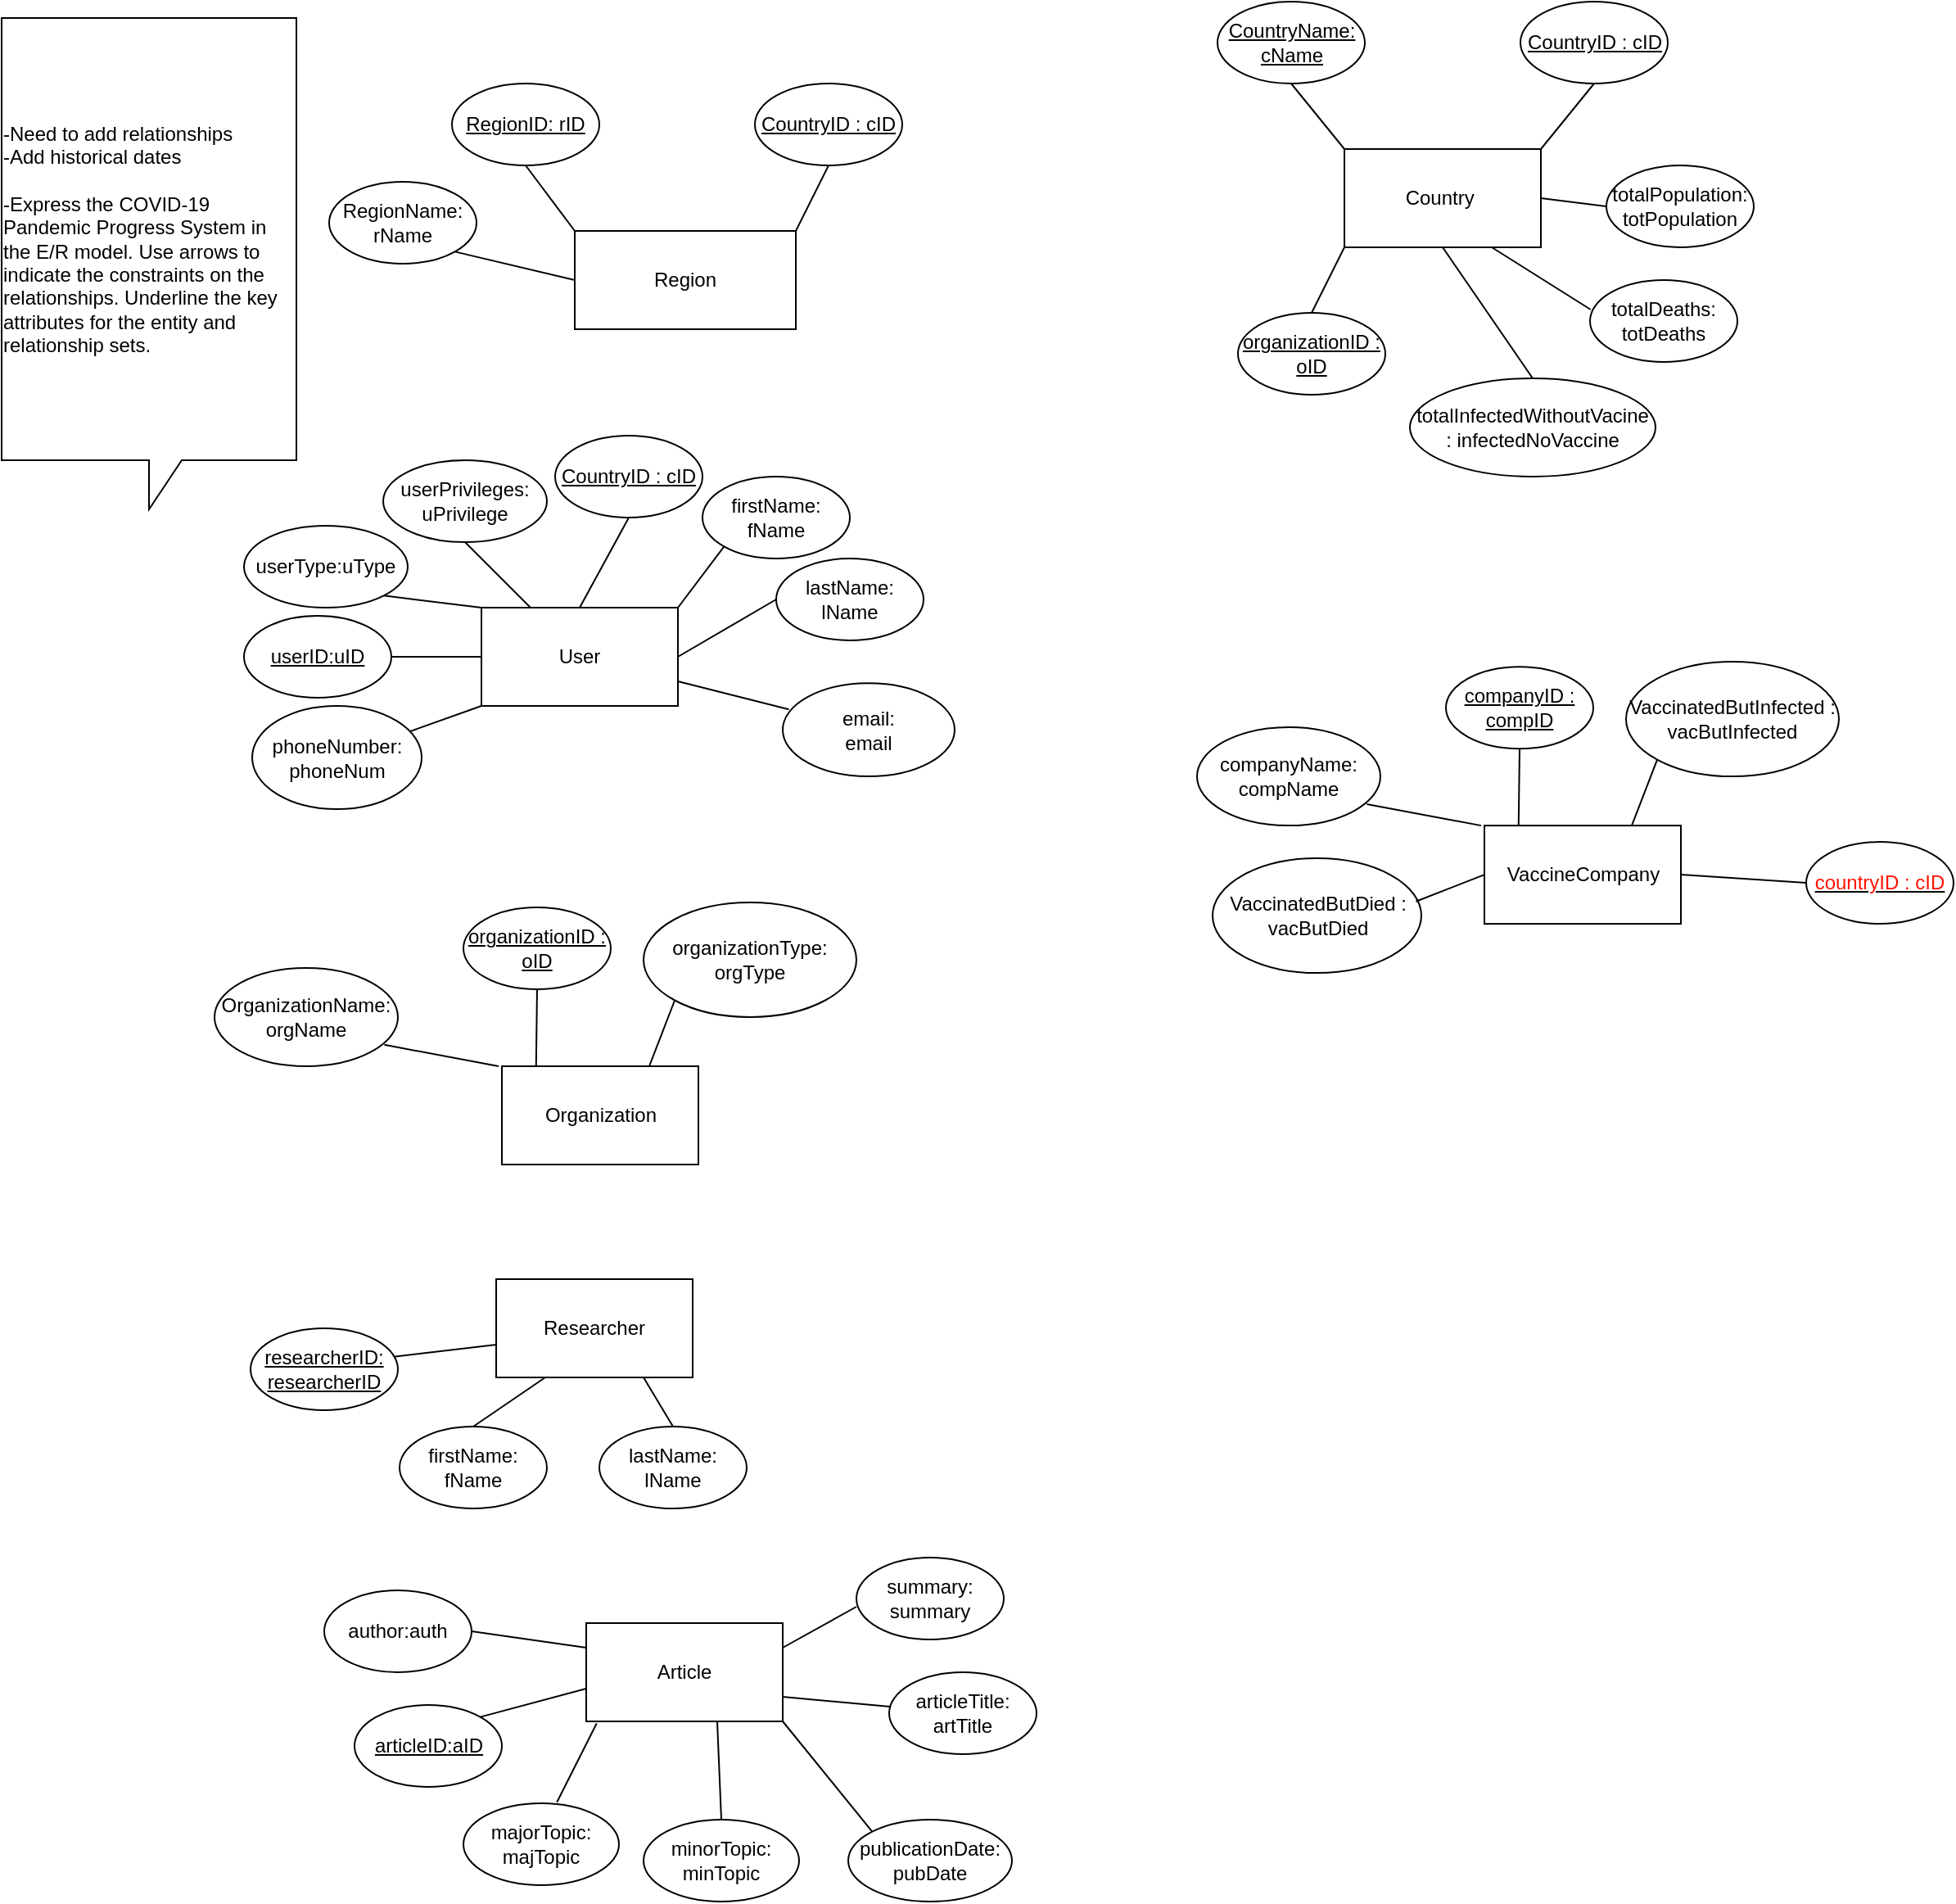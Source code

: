 <mxfile version="20.1.1" type="google"><diagram id="VMlOBFiaeG4tXrd2UGmf" name="Page-1"><mxGraphModel grid="1" page="1" gridSize="10" guides="1" tooltips="1" connect="1" arrows="1" fold="1" pageScale="1" pageWidth="850" pageHeight="1100" math="0" shadow="0"><root><mxCell id="0"/><mxCell id="1" parent="0"/><mxCell id="PHWP3C9jf9IpGGvxCugT-1" value="Country&amp;nbsp;" style="rounded=0;whiteSpace=wrap;html=1;" vertex="1" parent="1"><mxGeometry x="820" y="80" width="120" height="60" as="geometry"/></mxCell><mxCell id="PHWP3C9jf9IpGGvxCugT-2" value="Researcher" style="rounded=0;whiteSpace=wrap;html=1;" vertex="1" parent="1"><mxGeometry x="302" y="770" width="120" height="60" as="geometry"/></mxCell><mxCell id="PHWP3C9jf9IpGGvxCugT-3" value="Organization" style="rounded=0;whiteSpace=wrap;html=1;" vertex="1" parent="1"><mxGeometry x="305.5" y="640" width="120" height="60" as="geometry"/></mxCell><mxCell id="PHWP3C9jf9IpGGvxCugT-4" value="User" style="rounded=0;whiteSpace=wrap;html=1;" vertex="1" parent="1"><mxGeometry x="293" y="360" width="120" height="60" as="geometry"/></mxCell><mxCell id="PHWP3C9jf9IpGGvxCugT-5" value="Region" style="rounded=0;whiteSpace=wrap;html=1;" vertex="1" parent="1"><mxGeometry x="350" y="130" width="135" height="60" as="geometry"/></mxCell><mxCell id="KEuUZUuHSeftG-iZ9ycW-1" value="&lt;u&gt;RegionID: rID&lt;/u&gt;" style="ellipse;whiteSpace=wrap;html=1;" vertex="1" parent="1"><mxGeometry x="275" y="40" width="90" height="50" as="geometry"/></mxCell><mxCell id="KEuUZUuHSeftG-iZ9ycW-2" value="&lt;u&gt;CountryID : cID&lt;/u&gt;" style="ellipse;whiteSpace=wrap;html=1;" vertex="1" parent="1"><mxGeometry x="460" y="40" width="90" height="50" as="geometry"/></mxCell><mxCell id="KEuUZUuHSeftG-iZ9ycW-3" value="" style="endArrow=none;html=1;rounded=0;entryX=0.5;entryY=1;entryDx=0;entryDy=0;exitX=0;exitY=0;exitDx=0;exitDy=0;" edge="1" parent="1" source="PHWP3C9jf9IpGGvxCugT-5" target="KEuUZUuHSeftG-iZ9ycW-1"><mxGeometry width="50" height="50" relative="1" as="geometry"><mxPoint x="400" y="220" as="sourcePoint"/><mxPoint x="450" y="170" as="targetPoint"/></mxGeometry></mxCell><mxCell id="KEuUZUuHSeftG-iZ9ycW-4" value="" style="endArrow=none;html=1;rounded=0;entryX=0.5;entryY=1;entryDx=0;entryDy=0;" edge="1" parent="1" target="KEuUZUuHSeftG-iZ9ycW-2"><mxGeometry width="50" height="50" relative="1" as="geometry"><mxPoint x="485" y="130" as="sourcePoint"/><mxPoint x="535" y="80" as="targetPoint"/></mxGeometry></mxCell><mxCell id="KEuUZUuHSeftG-iZ9ycW-5" value="Article" style="rounded=0;whiteSpace=wrap;html=1;" vertex="1" parent="1"><mxGeometry x="357" y="980" width="120" height="60" as="geometry"/></mxCell><mxCell id="ln50ab_qKc9YWz2PbUHU-1" value="RegionName: rName" style="ellipse;whiteSpace=wrap;html=1;" vertex="1" parent="1"><mxGeometry x="200" y="100" width="90" height="50" as="geometry"/></mxCell><mxCell id="ln50ab_qKc9YWz2PbUHU-4" value="" style="endArrow=none;html=1;rounded=0;entryX=1;entryY=1;entryDx=0;entryDy=0;exitX=0;exitY=0.5;exitDx=0;exitDy=0;" edge="1" parent="1" source="PHWP3C9jf9IpGGvxCugT-5" target="ln50ab_qKc9YWz2PbUHU-1"><mxGeometry width="50" height="50" relative="1" as="geometry"><mxPoint x="335" y="160" as="sourcePoint"/><mxPoint x="290" y="120" as="targetPoint"/></mxGeometry></mxCell><mxCell id="ln50ab_qKc9YWz2PbUHU-7" value="&lt;u&gt;CountryName: cName&lt;/u&gt;" style="ellipse;whiteSpace=wrap;html=1;" vertex="1" parent="1"><mxGeometry x="742.5" y="-10" width="90" height="50" as="geometry"/></mxCell><mxCell id="ln50ab_qKc9YWz2PbUHU-8" value="&lt;u&gt;CountryID : cID&lt;/u&gt;" style="ellipse;whiteSpace=wrap;html=1;" vertex="1" parent="1"><mxGeometry x="927.5" y="-10" width="90" height="50" as="geometry"/></mxCell><mxCell id="ln50ab_qKc9YWz2PbUHU-9" value="" style="endArrow=none;html=1;rounded=0;entryX=0.5;entryY=1;entryDx=0;entryDy=0;exitX=0;exitY=0;exitDx=0;exitDy=0;" edge="1" parent="1" source="PHWP3C9jf9IpGGvxCugT-1" target="ln50ab_qKc9YWz2PbUHU-7"><mxGeometry width="50" height="50" relative="1" as="geometry"><mxPoint x="817.5" y="80" as="sourcePoint"/><mxPoint x="917.5" y="120" as="targetPoint"/></mxGeometry></mxCell><mxCell id="ln50ab_qKc9YWz2PbUHU-10" value="" style="endArrow=none;html=1;rounded=0;entryX=0.5;entryY=1;entryDx=0;entryDy=0;exitX=1;exitY=0;exitDx=0;exitDy=0;" edge="1" parent="1" source="PHWP3C9jf9IpGGvxCugT-1" target="ln50ab_qKc9YWz2PbUHU-8"><mxGeometry width="50" height="50" relative="1" as="geometry"><mxPoint x="952.5" y="80" as="sourcePoint"/><mxPoint x="1002.5" y="30" as="targetPoint"/></mxGeometry></mxCell><mxCell id="ln50ab_qKc9YWz2PbUHU-13" value="totalDeaths: totDeaths" style="ellipse;whiteSpace=wrap;html=1;" vertex="1" parent="1"><mxGeometry x="970" y="160" width="90" height="50" as="geometry"/></mxCell><mxCell id="ln50ab_qKc9YWz2PbUHU-14" value="" style="endArrow=none;html=1;rounded=0;entryX=0.004;entryY=0.36;entryDx=0;entryDy=0;exitX=0.75;exitY=1;exitDx=0;exitDy=0;entryPerimeter=0;" edge="1" parent="1" source="PHWP3C9jf9IpGGvxCugT-1" target="ln50ab_qKc9YWz2PbUHU-13"><mxGeometry width="50" height="50" relative="1" as="geometry"><mxPoint x="950" y="120" as="sourcePoint"/><mxPoint x="990" y="125" as="targetPoint"/><Array as="points"/></mxGeometry></mxCell><mxCell id="ln50ab_qKc9YWz2PbUHU-17" value="totalPopulation: totPopulation" style="ellipse;whiteSpace=wrap;html=1;" vertex="1" parent="1"><mxGeometry x="980" y="90" width="90" height="50" as="geometry"/></mxCell><mxCell id="ln50ab_qKc9YWz2PbUHU-18" value="" style="endArrow=none;html=1;rounded=0;entryX=0;entryY=0.5;entryDx=0;entryDy=0;exitX=1;exitY=0.5;exitDx=0;exitDy=0;" edge="1" parent="1" target="ln50ab_qKc9YWz2PbUHU-17"><mxGeometry width="50" height="50" relative="1" as="geometry"><mxPoint x="940" y="110" as="sourcePoint"/><mxPoint x="1055" y="130" as="targetPoint"/></mxGeometry></mxCell><mxCell id="ln50ab_qKc9YWz2PbUHU-23" value="totalInfectedWithoutVacine : infectedNoVaccine" style="ellipse;whiteSpace=wrap;html=1;" vertex="1" parent="1"><mxGeometry x="860" y="220" width="150" height="60" as="geometry"/></mxCell><mxCell id="ln50ab_qKc9YWz2PbUHU-24" value="" style="endArrow=none;html=1;rounded=0;entryX=0.5;entryY=0;entryDx=0;entryDy=0;exitX=0.5;exitY=1;exitDx=0;exitDy=0;" edge="1" parent="1" source="PHWP3C9jf9IpGGvxCugT-1" target="ln50ab_qKc9YWz2PbUHU-23"><mxGeometry width="50" height="50" relative="1" as="geometry"><mxPoint x="820" y="250" as="sourcePoint"/><mxPoint x="935" y="270" as="targetPoint"/></mxGeometry></mxCell><mxCell id="dOyWmhjCViQ8oujJiNyV-2" value="userType:uType" style="ellipse;whiteSpace=wrap;html=1;" vertex="1" parent="1"><mxGeometry x="148" y="310" width="100" height="50" as="geometry"/></mxCell><mxCell id="dOyWmhjCViQ8oujJiNyV-4" value="" style="endArrow=none;html=1;rounded=0;entryX=0;entryY=0;entryDx=0;entryDy=0;exitX=1;exitY=1;exitDx=0;exitDy=0;" edge="1" parent="1" source="dOyWmhjCViQ8oujJiNyV-2" target="PHWP3C9jf9IpGGvxCugT-4"><mxGeometry width="50" height="50" relative="1" as="geometry"><mxPoint x="188" y="310" as="sourcePoint"/><mxPoint x="238" y="260" as="targetPoint"/><Array as="points"/></mxGeometry></mxCell><mxCell id="dOyWmhjCViQ8oujJiNyV-5" value="userPrivileges: uPrivilege" style="ellipse;whiteSpace=wrap;html=1;color='red';" vertex="1" parent="1"><mxGeometry x="233" y="270" width="100" height="50" as="geometry"/></mxCell><mxCell id="dOyWmhjCViQ8oujJiNyV-6" value="" style="endArrow=none;html=1;rounded=0;entryX=0.25;entryY=0;entryDx=0;entryDy=0;exitX=0.5;exitY=1;exitDx=0;exitDy=0;" edge="1" parent="1" source="dOyWmhjCViQ8oujJiNyV-5" target="PHWP3C9jf9IpGGvxCugT-4"><mxGeometry width="50" height="50" relative="1" as="geometry"><mxPoint x="328" y="280" as="sourcePoint"/><mxPoint x="433.0" y="330.0" as="targetPoint"/><Array as="points"/></mxGeometry></mxCell><mxCell id="dOyWmhjCViQ8oujJiNyV-7" value="&lt;u&gt;userID:uID&lt;/u&gt;" style="ellipse;whiteSpace=wrap;html=1;" vertex="1" parent="1"><mxGeometry x="148" y="365" width="90" height="50" as="geometry"/></mxCell><mxCell id="dOyWmhjCViQ8oujJiNyV-8" value="" style="endArrow=none;html=1;rounded=0;entryX=0;entryY=0.5;entryDx=0;entryDy=0;exitX=1;exitY=0.5;exitDx=0;exitDy=0;" edge="1" parent="1" source="dOyWmhjCViQ8oujJiNyV-7" target="PHWP3C9jf9IpGGvxCugT-4"><mxGeometry width="50" height="50" relative="1" as="geometry"><mxPoint x="173" y="400" as="sourcePoint"/><mxPoint x="278.0" y="450.0" as="targetPoint"/><Array as="points"/></mxGeometry></mxCell><mxCell id="dOyWmhjCViQ8oujJiNyV-9" value="&lt;u&gt;articleID:aID&lt;/u&gt;" style="ellipse;whiteSpace=wrap;html=1;" vertex="1" parent="1"><mxGeometry x="215.5" y="1030" width="90" height="50" as="geometry"/></mxCell><mxCell id="dOyWmhjCViQ8oujJiNyV-10" value="" style="endArrow=none;html=1;rounded=0;entryX=0;entryY=1;entryDx=0;entryDy=0;exitX=1;exitY=0;exitDx=0;exitDy=0;" edge="1" parent="1" source="dOyWmhjCViQ8oujJiNyV-9"><mxGeometry width="50" height="50" relative="1" as="geometry"><mxPoint x="322" y="1060" as="sourcePoint"/><mxPoint x="357.0" y="1020" as="targetPoint"/><Array as="points"/></mxGeometry></mxCell><mxCell id="dOyWmhjCViQ8oujJiNyV-12" value="author:auth" style="ellipse;whiteSpace=wrap;html=1;" vertex="1" parent="1"><mxGeometry x="197" y="960" width="90" height="50" as="geometry"/></mxCell><mxCell id="dOyWmhjCViQ8oujJiNyV-13" value="" style="endArrow=none;html=1;rounded=0;entryX=0;entryY=0.25;entryDx=0;entryDy=0;exitX=1;exitY=0.5;exitDx=0;exitDy=0;" edge="1" parent="1" source="dOyWmhjCViQ8oujJiNyV-12" target="KEuUZUuHSeftG-iZ9ycW-5"><mxGeometry width="50" height="50" relative="1" as="geometry"><mxPoint x="282" y="980" as="sourcePoint"/><mxPoint x="342" y="990" as="targetPoint"/><Array as="points"/></mxGeometry></mxCell><mxCell id="ln50ab_qKc9YWz2PbUHU-25" value="OrganizationName: orgName" style="ellipse;whiteSpace=wrap;html=1;" vertex="1" parent="1"><mxGeometry x="130" y="580" width="112" height="60" as="geometry"/></mxCell><mxCell id="ln50ab_qKc9YWz2PbUHU-27" value="" style="endArrow=none;html=1;rounded=0;entryX=0.926;entryY=0.782;entryDx=0;entryDy=0;exitX=0;exitY=0;exitDx=0;exitDy=0;entryPerimeter=0;" edge="1" parent="1" target="ln50ab_qKc9YWz2PbUHU-25"><mxGeometry width="50" height="50" relative="1" as="geometry"><mxPoint x="303.5" y="640" as="sourcePoint"/><mxPoint x="403.5" y="680" as="targetPoint"/></mxGeometry></mxCell><mxCell id="dOyWmhjCViQ8oujJiNyV-14" value="majorTopic: &lt;br&gt;majTopic" style="ellipse;whiteSpace=wrap;html=1;" vertex="1" parent="1"><mxGeometry x="282" y="1090" width="95" height="50" as="geometry"/></mxCell><mxCell id="dOyWmhjCViQ8oujJiNyV-15" value="" style="endArrow=none;html=1;rounded=0;exitX=0.601;exitY=-0.012;exitDx=0;exitDy=0;exitPerimeter=0;entryX=0.053;entryY=1.021;entryDx=0;entryDy=0;entryPerimeter=0;" edge="1" parent="1" source="dOyWmhjCViQ8oujJiNyV-14" target="KEuUZUuHSeftG-iZ9ycW-5"><mxGeometry width="50" height="50" relative="1" as="geometry"><mxPoint x="359.5" y="1100" as="sourcePoint"/><mxPoint x="360" y="1040" as="targetPoint"/><Array as="points"/></mxGeometry></mxCell><mxCell id="dOyWmhjCViQ8oujJiNyV-20" value="minorTopic: &lt;br&gt;minTopic" style="ellipse;whiteSpace=wrap;html=1;" vertex="1" parent="1"><mxGeometry x="392" y="1100" width="95" height="50" as="geometry"/></mxCell><mxCell id="dOyWmhjCViQ8oujJiNyV-21" value="" style="endArrow=none;html=1;rounded=0;entryX=0.75;entryY=1;entryDx=0;entryDy=0;exitX=0.5;exitY=0;exitDx=0;exitDy=0;" edge="1" parent="1" source="dOyWmhjCViQ8oujJiNyV-20"><mxGeometry width="50" height="50" relative="1" as="geometry"><mxPoint x="454.12" y="1100" as="sourcePoint"/><mxPoint x="437" y="1040" as="targetPoint"/><Array as="points"/></mxGeometry></mxCell><mxCell id="ln50ab_qKc9YWz2PbUHU-29" value="organizationType: orgType" style="ellipse;whiteSpace=wrap;html=1;" vertex="1" parent="1"><mxGeometry x="392" y="540" width="130" height="70" as="geometry"/></mxCell><mxCell id="ln50ab_qKc9YWz2PbUHU-30" value="" style="endArrow=none;html=1;rounded=0;entryX=0;entryY=1;entryDx=0;entryDy=0;exitX=0.75;exitY=0;exitDx=0;exitDy=0;" edge="1" parent="1" source="PHWP3C9jf9IpGGvxCugT-3" target="ln50ab_qKc9YWz2PbUHU-29"><mxGeometry width="50" height="50" relative="1" as="geometry"><mxPoint x="475.5" y="730" as="sourcePoint"/><mxPoint x="538" y="680" as="targetPoint"/></mxGeometry></mxCell><mxCell id="dOyWmhjCViQ8oujJiNyV-23" value="summary:&lt;br&gt;summary" style="ellipse;whiteSpace=wrap;html=1;" vertex="1" parent="1"><mxGeometry x="522" y="940" width="90" height="50" as="geometry"/></mxCell><mxCell id="dOyWmhjCViQ8oujJiNyV-24" value="" style="endArrow=none;html=1;rounded=0;exitX=1;exitY=0.25;exitDx=0;exitDy=0;" edge="1" parent="1" source="KEuUZUuHSeftG-iZ9ycW-5"><mxGeometry width="50" height="50" relative="1" as="geometry"><mxPoint x="592" y="960" as="sourcePoint"/><mxPoint x="522" y="970" as="targetPoint"/><Array as="points"/></mxGeometry></mxCell><mxCell id="dOyWmhjCViQ8oujJiNyV-25" value="articleTitle: &lt;br&gt;artTitle" style="ellipse;whiteSpace=wrap;html=1;" vertex="1" parent="1"><mxGeometry x="542" y="1010" width="90" height="50" as="geometry"/></mxCell><mxCell id="dOyWmhjCViQ8oujJiNyV-26" value="" style="endArrow=none;html=1;rounded=0;exitX=1;exitY=0.75;exitDx=0;exitDy=0;" edge="1" parent="1" source="KEuUZUuHSeftG-iZ9ycW-5" target="dOyWmhjCViQ8oujJiNyV-25"><mxGeometry width="50" height="50" relative="1" as="geometry"><mxPoint x="612" y="1020" as="sourcePoint"/><mxPoint x="692.0" y="1040" as="targetPoint"/><Array as="points"/></mxGeometry></mxCell><mxCell id="dOyWmhjCViQ8oujJiNyV-27" value="publicationDate:&lt;br&gt;pubDate" style="ellipse;whiteSpace=wrap;html=1;" vertex="1" parent="1"><mxGeometry x="517" y="1100" width="100" height="50" as="geometry"/></mxCell><mxCell id="dOyWmhjCViQ8oujJiNyV-28" value="" style="endArrow=none;html=1;rounded=0;entryX=0;entryY=0;entryDx=0;entryDy=0;exitX=1;exitY=1;exitDx=0;exitDy=0;" edge="1" parent="1" source="KEuUZUuHSeftG-iZ9ycW-5" target="dOyWmhjCViQ8oujJiNyV-27"><mxGeometry width="50" height="50" relative="1" as="geometry"><mxPoint x="602" y="1090" as="sourcePoint"/><mxPoint x="682.0" y="1110" as="targetPoint"/><Array as="points"/></mxGeometry></mxCell><mxCell id="dOyWmhjCViQ8oujJiNyV-29" value="&lt;u&gt;researcherID:&lt;br&gt;researcherID&lt;/u&gt;" style="ellipse;whiteSpace=wrap;html=1;" vertex="1" parent="1"><mxGeometry x="152" y="800" width="90" height="50" as="geometry"/></mxCell><mxCell id="dOyWmhjCViQ8oujJiNyV-30" value="" style="endArrow=none;html=1;rounded=0;entryX=0;entryY=0.5;entryDx=0;entryDy=0;exitX=0.972;exitY=0.347;exitDx=0;exitDy=0;exitPerimeter=0;" edge="1" parent="1" source="dOyWmhjCViQ8oujJiNyV-29"><mxGeometry width="50" height="50" relative="1" as="geometry"><mxPoint x="222" y="790" as="sourcePoint"/><mxPoint x="302.0" y="810" as="targetPoint"/><Array as="points"/></mxGeometry></mxCell><mxCell id="dOyWmhjCViQ8oujJiNyV-32" value="firstName:&lt;br&gt;fName" style="ellipse;whiteSpace=wrap;html=1;" vertex="1" parent="1"><mxGeometry x="243" y="860" width="90" height="50" as="geometry"/></mxCell><mxCell id="dOyWmhjCViQ8oujJiNyV-33" value="" style="endArrow=none;html=1;rounded=0;exitX=0.5;exitY=0;exitDx=0;exitDy=0;entryX=0.25;entryY=1;entryDx=0;entryDy=0;" edge="1" parent="1" source="dOyWmhjCViQ8oujJiNyV-32" target="PHWP3C9jf9IpGGvxCugT-2"><mxGeometry width="50" height="50" relative="1" as="geometry"><mxPoint x="365.5" y="860" as="sourcePoint"/><mxPoint x="341" y="830" as="targetPoint"/><Array as="points"/></mxGeometry></mxCell><mxCell id="dOyWmhjCViQ8oujJiNyV-34" value="lastName:&lt;br&gt;lName" style="ellipse;whiteSpace=wrap;html=1;" vertex="1" parent="1"><mxGeometry x="365" y="860" width="90" height="50" as="geometry"/></mxCell><mxCell id="dOyWmhjCViQ8oujJiNyV-35" value="" style="endArrow=none;html=1;rounded=0;entryX=0.75;entryY=1;entryDx=0;entryDy=0;exitX=0.5;exitY=0;exitDx=0;exitDy=0;" edge="1" parent="1" source="dOyWmhjCViQ8oujJiNyV-34" target="PHWP3C9jf9IpGGvxCugT-2"><mxGeometry width="50" height="50" relative="1" as="geometry"><mxPoint x="492" y="850" as="sourcePoint"/><mxPoint x="572.0" y="870" as="targetPoint"/><Array as="points"/></mxGeometry></mxCell><mxCell id="ln50ab_qKc9YWz2PbUHU-33" value="&lt;u&gt;organizationID : oID&lt;/u&gt;" style="ellipse;whiteSpace=wrap;html=1;" vertex="1" parent="1"><mxGeometry x="282" y="543.06" width="90" height="50" as="geometry"/></mxCell><mxCell id="ln50ab_qKc9YWz2PbUHU-34" value="" style="endArrow=none;html=1;rounded=0;entryX=0.5;entryY=1;entryDx=0;entryDy=0;exitX=0.049;exitY=-0.051;exitDx=0;exitDy=0;exitPerimeter=0;" edge="1" parent="1" target="ln50ab_qKc9YWz2PbUHU-33"><mxGeometry width="50" height="50" relative="1" as="geometry"><mxPoint x="326.38" y="640" as="sourcePoint"/><mxPoint x="503.5" y="593.06" as="targetPoint"/></mxGeometry></mxCell><mxCell id="dOyWmhjCViQ8oujJiNyV-37" value="firstName:&lt;br&gt;fName" style="ellipse;whiteSpace=wrap;html=1;" vertex="1" parent="1"><mxGeometry x="428" y="280" width="90" height="50" as="geometry"/></mxCell><mxCell id="dOyWmhjCViQ8oujJiNyV-38" value="" style="endArrow=none;html=1;rounded=0;entryX=1;entryY=0;entryDx=0;entryDy=0;exitX=0;exitY=1;exitDx=0;exitDy=0;" edge="1" parent="1" source="dOyWmhjCViQ8oujJiNyV-37" target="PHWP3C9jf9IpGGvxCugT-4"><mxGeometry width="50" height="50" relative="1" as="geometry"><mxPoint x="443" y="340" as="sourcePoint"/><mxPoint x="588.0" y="320" as="targetPoint"/><Array as="points"/></mxGeometry></mxCell><mxCell id="dOyWmhjCViQ8oujJiNyV-39" value="lastName:&lt;br&gt;lName" style="ellipse;whiteSpace=wrap;html=1;" vertex="1" parent="1"><mxGeometry x="473" y="330" width="90" height="50" as="geometry"/></mxCell><mxCell id="dOyWmhjCViQ8oujJiNyV-40" value="" style="endArrow=none;html=1;rounded=0;entryX=1;entryY=0.5;entryDx=0;entryDy=0;exitX=0;exitY=0.5;exitDx=0;exitDy=0;" edge="1" parent="1" source="dOyWmhjCViQ8oujJiNyV-39" target="PHWP3C9jf9IpGGvxCugT-4"><mxGeometry width="50" height="50" relative="1" as="geometry"><mxPoint x="455.5" y="400" as="sourcePoint"/><mxPoint x="425.5" y="420" as="targetPoint"/><Array as="points"/></mxGeometry></mxCell><mxCell id="ln50ab_qKc9YWz2PbUHU-35" value="VaccineCompany" style="rounded=0;whiteSpace=wrap;html=1;" vertex="1" parent="1"><mxGeometry x="905.5" y="493.06" width="120" height="60" as="geometry"/></mxCell><mxCell id="ln50ab_qKc9YWz2PbUHU-36" value="companyName: compName" style="ellipse;whiteSpace=wrap;html=1;" vertex="1" parent="1"><mxGeometry x="730" y="433.06" width="112" height="60" as="geometry"/></mxCell><mxCell id="ln50ab_qKc9YWz2PbUHU-37" value="&lt;u&gt;&lt;font color=&quot;#ff1303&quot;&gt;countryID : cID&lt;/font&gt;&lt;/u&gt;" style="ellipse;whiteSpace=wrap;html=1;" vertex="1" parent="1"><mxGeometry x="1102" y="503.06" width="90" height="50" as="geometry"/></mxCell><mxCell id="ln50ab_qKc9YWz2PbUHU-38" value="" style="endArrow=none;html=1;rounded=0;entryX=0.926;entryY=0.782;entryDx=0;entryDy=0;exitX=0;exitY=0;exitDx=0;exitDy=0;entryPerimeter=0;" edge="1" parent="1" target="ln50ab_qKc9YWz2PbUHU-36"><mxGeometry width="50" height="50" relative="1" as="geometry"><mxPoint x="903.5" y="493.06" as="sourcePoint"/><mxPoint x="1003.5" y="533.06" as="targetPoint"/></mxGeometry></mxCell><mxCell id="ln50ab_qKc9YWz2PbUHU-39" value="" style="endArrow=none;html=1;rounded=0;entryX=0;entryY=0.5;entryDx=0;entryDy=0;exitX=1;exitY=0.5;exitDx=0;exitDy=0;" edge="1" parent="1" source="ln50ab_qKc9YWz2PbUHU-35" target="ln50ab_qKc9YWz2PbUHU-37"><mxGeometry width="50" height="50" relative="1" as="geometry"><mxPoint x="1032" y="533.06" as="sourcePoint"/><mxPoint x="1403.5" y="379.59" as="targetPoint"/></mxGeometry></mxCell><mxCell id="ln50ab_qKc9YWz2PbUHU-40" value="VaccinatedButInfected : vacButInfected" style="ellipse;whiteSpace=wrap;html=1;" vertex="1" parent="1"><mxGeometry x="992" y="393.06" width="130" height="70" as="geometry"/></mxCell><mxCell id="ln50ab_qKc9YWz2PbUHU-41" value="" style="endArrow=none;html=1;rounded=0;entryX=0;entryY=1;entryDx=0;entryDy=0;exitX=0.75;exitY=0;exitDx=0;exitDy=0;" edge="1" parent="1" source="ln50ab_qKc9YWz2PbUHU-35" target="ln50ab_qKc9YWz2PbUHU-40"><mxGeometry width="50" height="50" relative="1" as="geometry"><mxPoint x="1075.5" y="583.06" as="sourcePoint"/><mxPoint x="1138" y="533.06" as="targetPoint"/></mxGeometry></mxCell><mxCell id="ln50ab_qKc9YWz2PbUHU-42" value="VaccinatedButDied : vacButDied" style="ellipse;whiteSpace=wrap;html=1;" vertex="1" parent="1"><mxGeometry x="739.5" y="513.06" width="127.5" height="70" as="geometry"/></mxCell><mxCell id="ln50ab_qKc9YWz2PbUHU-43" value="" style="endArrow=none;html=1;rounded=0;exitX=0;exitY=0.5;exitDx=0;exitDy=0;entryX=0.974;entryY=0.376;entryDx=0;entryDy=0;entryPerimeter=0;" edge="1" parent="1" source="ln50ab_qKc9YWz2PbUHU-35" target="ln50ab_qKc9YWz2PbUHU-42"><mxGeometry width="50" height="50" relative="1" as="geometry"><mxPoint x="1025.5" y="603.06" as="sourcePoint"/><mxPoint x="872" y="543.06" as="targetPoint"/></mxGeometry></mxCell><mxCell id="ln50ab_qKc9YWz2PbUHU-44" value="&lt;u&gt;companyID : compID&lt;/u&gt;" style="ellipse;whiteSpace=wrap;html=1;" vertex="1" parent="1"><mxGeometry x="882" y="396.12" width="90" height="50" as="geometry"/></mxCell><mxCell id="ln50ab_qKc9YWz2PbUHU-45" value="" style="endArrow=none;html=1;rounded=0;entryX=0.5;entryY=1;entryDx=0;entryDy=0;exitX=0.049;exitY=-0.051;exitDx=0;exitDy=0;exitPerimeter=0;" edge="1" parent="1" target="ln50ab_qKc9YWz2PbUHU-44"><mxGeometry width="50" height="50" relative="1" as="geometry"><mxPoint x="926.38" y="493.06" as="sourcePoint"/><mxPoint x="1103.5" y="446.12" as="targetPoint"/></mxGeometry></mxCell><mxCell id="ln50ab_qKc9YWz2PbUHU-46" value="&lt;u&gt;organizationID : oID&lt;/u&gt;" style="ellipse;whiteSpace=wrap;html=1;" vertex="1" parent="1"><mxGeometry x="755" y="180" width="90" height="50" as="geometry"/></mxCell><mxCell id="ln50ab_qKc9YWz2PbUHU-47" value="" style="endArrow=none;html=1;rounded=0;entryX=0.5;entryY=0;entryDx=0;entryDy=0;exitX=0;exitY=1;exitDx=0;exitDy=0;" edge="1" parent="1" source="PHWP3C9jf9IpGGvxCugT-1" target="ln50ab_qKc9YWz2PbUHU-46"><mxGeometry width="50" height="50" relative="1" as="geometry"><mxPoint x="786.88" y="300" as="sourcePoint"/><mxPoint x="964" y="253.06" as="targetPoint"/></mxGeometry></mxCell><mxCell id="ln50ab_qKc9YWz2PbUHU-48" value="&lt;u&gt;CountryID : cID&lt;/u&gt;" style="ellipse;whiteSpace=wrap;html=1;" vertex="1" parent="1"><mxGeometry x="338" y="255" width="90" height="50" as="geometry"/></mxCell><mxCell id="ln50ab_qKc9YWz2PbUHU-49" value="" style="endArrow=none;html=1;rounded=0;entryX=0.5;entryY=1;entryDx=0;entryDy=0;exitX=0.5;exitY=0;exitDx=0;exitDy=0;" edge="1" parent="1" source="PHWP3C9jf9IpGGvxCugT-4" target="ln50ab_qKc9YWz2PbUHU-48"><mxGeometry width="50" height="50" relative="1" as="geometry"><mxPoint x="405.5" y="360" as="sourcePoint"/><mxPoint x="468" y="310" as="targetPoint"/></mxGeometry></mxCell><mxCell id="ln50ab_qKc9YWz2PbUHU-50" value="&lt;div style=&quot;text-align: left;&quot;&gt;&lt;span style=&quot;background-color: initial;&quot;&gt;-Need to add relationships&lt;/span&gt;&lt;/div&gt;&lt;div style=&quot;text-align: left;&quot;&gt;&lt;span style=&quot;background-color: initial;&quot;&gt;-Add historical dates&lt;/span&gt;&lt;/div&gt;&lt;div style=&quot;text-align: left;&quot;&gt;&lt;br&gt;&lt;/div&gt;&lt;div style=&quot;text-align: left;&quot;&gt;&lt;span style=&quot;background-color: initial;&quot;&gt;-Express the COVID-19 Pandemic Progress System in the E/R model. Use arrows to indicate the constraints on the relationships. Underline the key attributes for the entity and relationship sets.&lt;/span&gt;&lt;/div&gt;" style="shape=callout;whiteSpace=wrap;html=1;perimeter=calloutPerimeter;" vertex="1" parent="1"><mxGeometry width="180" height="300" as="geometry"/></mxCell><mxCell id="dOyWmhjCViQ8oujJiNyV-41" value="email:&lt;br&gt;email" style="ellipse;whiteSpace=wrap;html=1;" vertex="1" parent="1"><mxGeometry x="477" y="406.12" width="105" height="56.94" as="geometry"/></mxCell><mxCell id="dOyWmhjCViQ8oujJiNyV-42" value="" style="endArrow=none;html=1;rounded=0;entryX=1;entryY=0.75;entryDx=0;entryDy=0;exitX=0.036;exitY=0.281;exitDx=0;exitDy=0;exitPerimeter=0;" edge="1" parent="1" source="dOyWmhjCViQ8oujJiNyV-41" target="PHWP3C9jf9IpGGvxCugT-4"><mxGeometry width="50" height="50" relative="1" as="geometry"><mxPoint x="458" y="428.06" as="sourcePoint"/><mxPoint x="428" y="448.06" as="targetPoint"/><Array as="points"/></mxGeometry></mxCell><mxCell id="dOyWmhjCViQ8oujJiNyV-43" value="phoneNumber:&lt;br&gt;phoneNum" style="ellipse;whiteSpace=wrap;html=1;" vertex="1" parent="1"><mxGeometry x="153" y="420" width="103.5" height="63.06" as="geometry"/></mxCell><mxCell id="dOyWmhjCViQ8oujJiNyV-44" value="" style="endArrow=none;html=1;rounded=0;entryX=0;entryY=1;entryDx=0;entryDy=0;" edge="1" parent="1" source="dOyWmhjCViQ8oujJiNyV-43" target="PHWP3C9jf9IpGGvxCugT-4"><mxGeometry width="50" height="50" relative="1" as="geometry"><mxPoint x="146.5" y="468.06" as="sourcePoint"/><mxPoint x="116.5" y="488.06" as="targetPoint"/><Array as="points"/></mxGeometry></mxCell></root></mxGraphModel></diagram></mxfile>